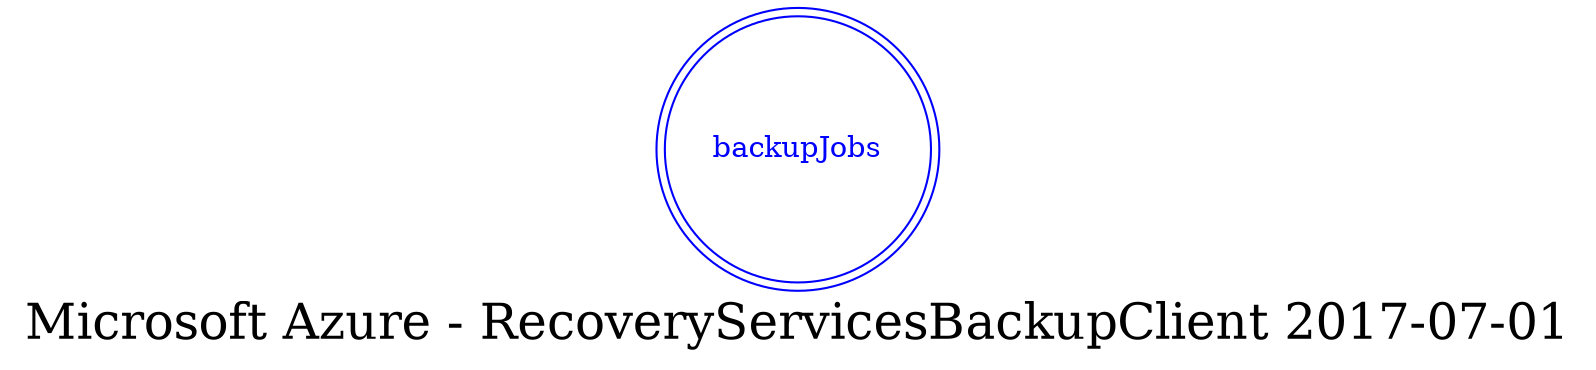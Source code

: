 digraph LexiconGraph {
graph[label="Microsoft Azure - RecoveryServicesBackupClient 2017-07-01", fontsize=24]
splines=true
"backupJobs" [color=blue, fontcolor=blue, shape=doublecircle]
}
